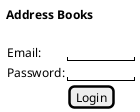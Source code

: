 ' Copyright 2017, 2018, 2022 Reahl Software Services (Pty) Ltd. All rights reserved.

@startuml
!include ../../../base.iuml


@startsalt
{

<b>Address Books</b>
.
{
Email: | "        "
Password: | "        "
. | [Login]
}

}
@endsalt



@enduml
